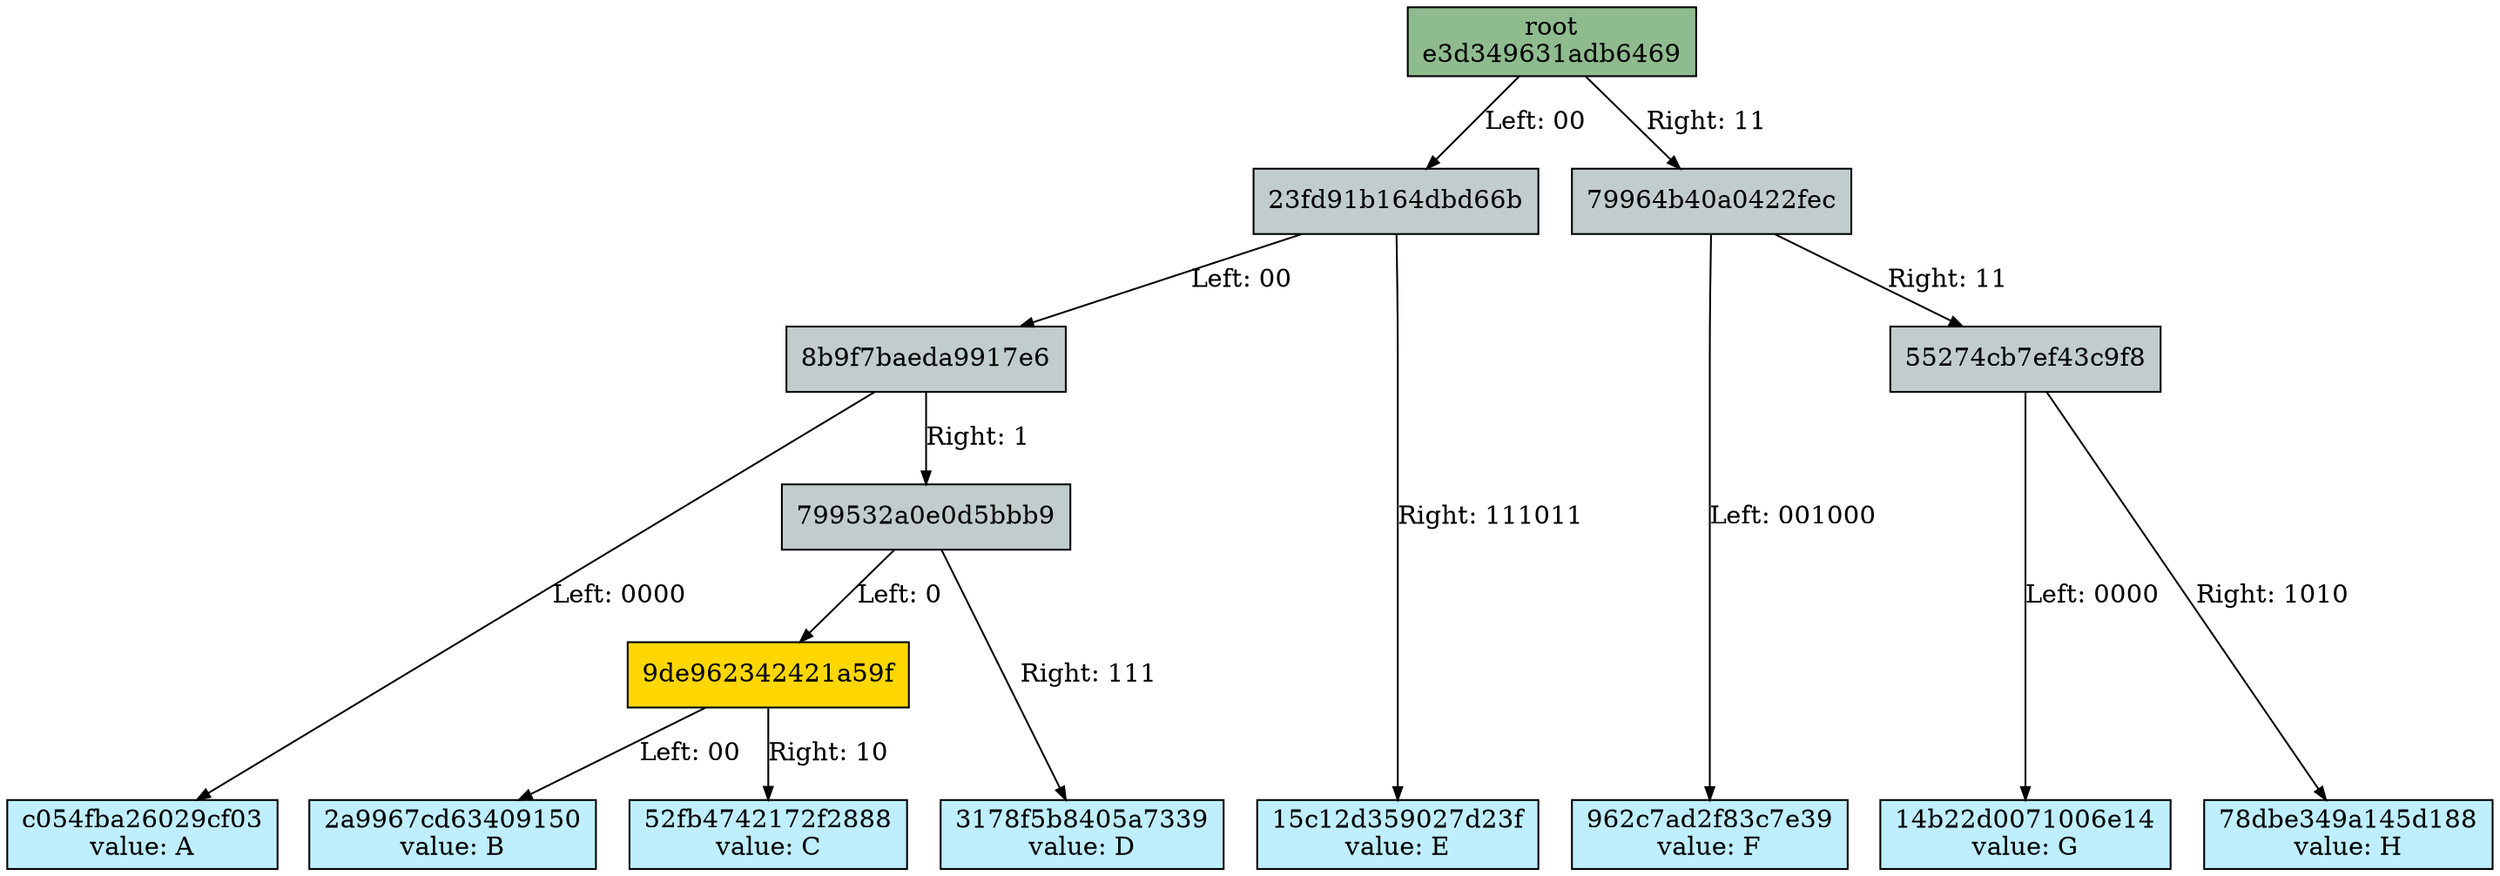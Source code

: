 Digraph merkletree {

he3d349631adb6469 -> h23fd91b164dbd66b [arrowsize=0.7 label="Left: 00\l" nojustify=true ];
h23fd91b164dbd66b -> h8b9f7baeda9917e6 [arrowsize=0.7 label="Left: 00\l" nojustify=true ];
h8b9f7baeda9917e6 -> hc054fba26029cf03 [arrowsize=0.7 label="Left: 0000" nojustify=true ];
h8b9f7baeda9917e6 -> h799532a0e0d5bbb9 [arrowsize=0.7 label="Right: 1\l" nojustify=true ];
h799532a0e0d5bbb9 -> h9de962342421a59f [arrowsize=0.7 label="Left: 0\l" nojustify=true ];
h9de962342421a59f -> h2a9967cd63409150 [arrowsize=0.7 label="Left: 00" nojustify=true ];
h9de962342421a59f -> h52fb4742172f2888 [arrowsize=0.7 label="Right: 10" nojustify=true ];
h799532a0e0d5bbb9 -> h3178f5b8405a7339 [arrowsize=0.7 label="Right: 111" nojustify=true ];
h23fd91b164dbd66b -> h15c12d359027d23f [arrowsize=0.7 label="Right: 111011" nojustify=true ];
he3d349631adb6469 -> h79964b40a0422fec [arrowsize=0.7 label="Right: 11\l" nojustify=true ];
h79964b40a0422fec -> h962c7ad2f83c7e39 [arrowsize=0.7 label="Left: 001000" nojustify=true ];
h79964b40a0422fec -> h55274cb7ef43c9f8 [arrowsize=0.7 label="Right: 11\l" nojustify=true ];
h55274cb7ef43c9f8 -> h14b22d0071006e14 [arrowsize=0.7 label="Left: 0000" nojustify=true ];
h55274cb7ef43c9f8 -> h78dbe349a145d188 [arrowsize=0.7 label="Right: 1010" nojustify=true ];

Subgraph depth_0 {
rank=same

he3d349631adb6469 [fillcolor=darkseagreen label="root\ne3d349631adb6469" ordering=out shape=box style=filled ];
}


Subgraph depth_2 {
rank=same

h23fd91b164dbd66b [fillcolor=azure3 label="23fd91b164dbd66b" ordering=out shape=box style=filled ];
h79964b40a0422fec [fillcolor=azure3 label="79964b40a0422fec" ordering=out shape=box style=filled ];
}


Subgraph depth_4 {
rank=same

h8b9f7baeda9917e6 [fillcolor=azure3 label="8b9f7baeda9917e6" ordering=out shape=box style=filled ];
h55274cb7ef43c9f8 [fillcolor=azure3 label="55274cb7ef43c9f8" ordering=out shape=box style=filled ];
}


Subgraph depth_256 {
rank=same

hc054fba26029cf03 [fillcolor=lightblue1 label="c054fba26029cf03\nvalue: A" ordering=out shape=box style=filled ];
h2a9967cd63409150 [fillcolor=lightblue1 label="2a9967cd63409150\nvalue: B" ordering=out shape=box style=filled ];
h52fb4742172f2888 [fillcolor=lightblue1 label="52fb4742172f2888\nvalue: C" ordering=out shape=box style=filled ];
h3178f5b8405a7339 [fillcolor=lightblue1 label="3178f5b8405a7339\nvalue: D" ordering=out shape=box style=filled ];
h15c12d359027d23f [fillcolor=lightblue1 label="15c12d359027d23f\nvalue: E" ordering=out shape=box style=filled ];
h962c7ad2f83c7e39 [fillcolor=lightblue1 label="962c7ad2f83c7e39\nvalue: F" ordering=out shape=box style=filled ];
h14b22d0071006e14 [fillcolor=lightblue1 label="14b22d0071006e14\nvalue: G" ordering=out shape=box style=filled ];
h78dbe349a145d188 [fillcolor=lightblue1 label="78dbe349a145d188\nvalue: H" ordering=out shape=box style=filled ];
}


Subgraph depth_5 {
rank=same

h799532a0e0d5bbb9 [fillcolor=azure3 label="799532a0e0d5bbb9" ordering=out shape=box style=filled ];
}


Subgraph depth_6 {
rank=same

h9de962342421a59f [fillcolor=gold1 label="9de962342421a59f" ordering=out shape=box style=filled ];
}

}
